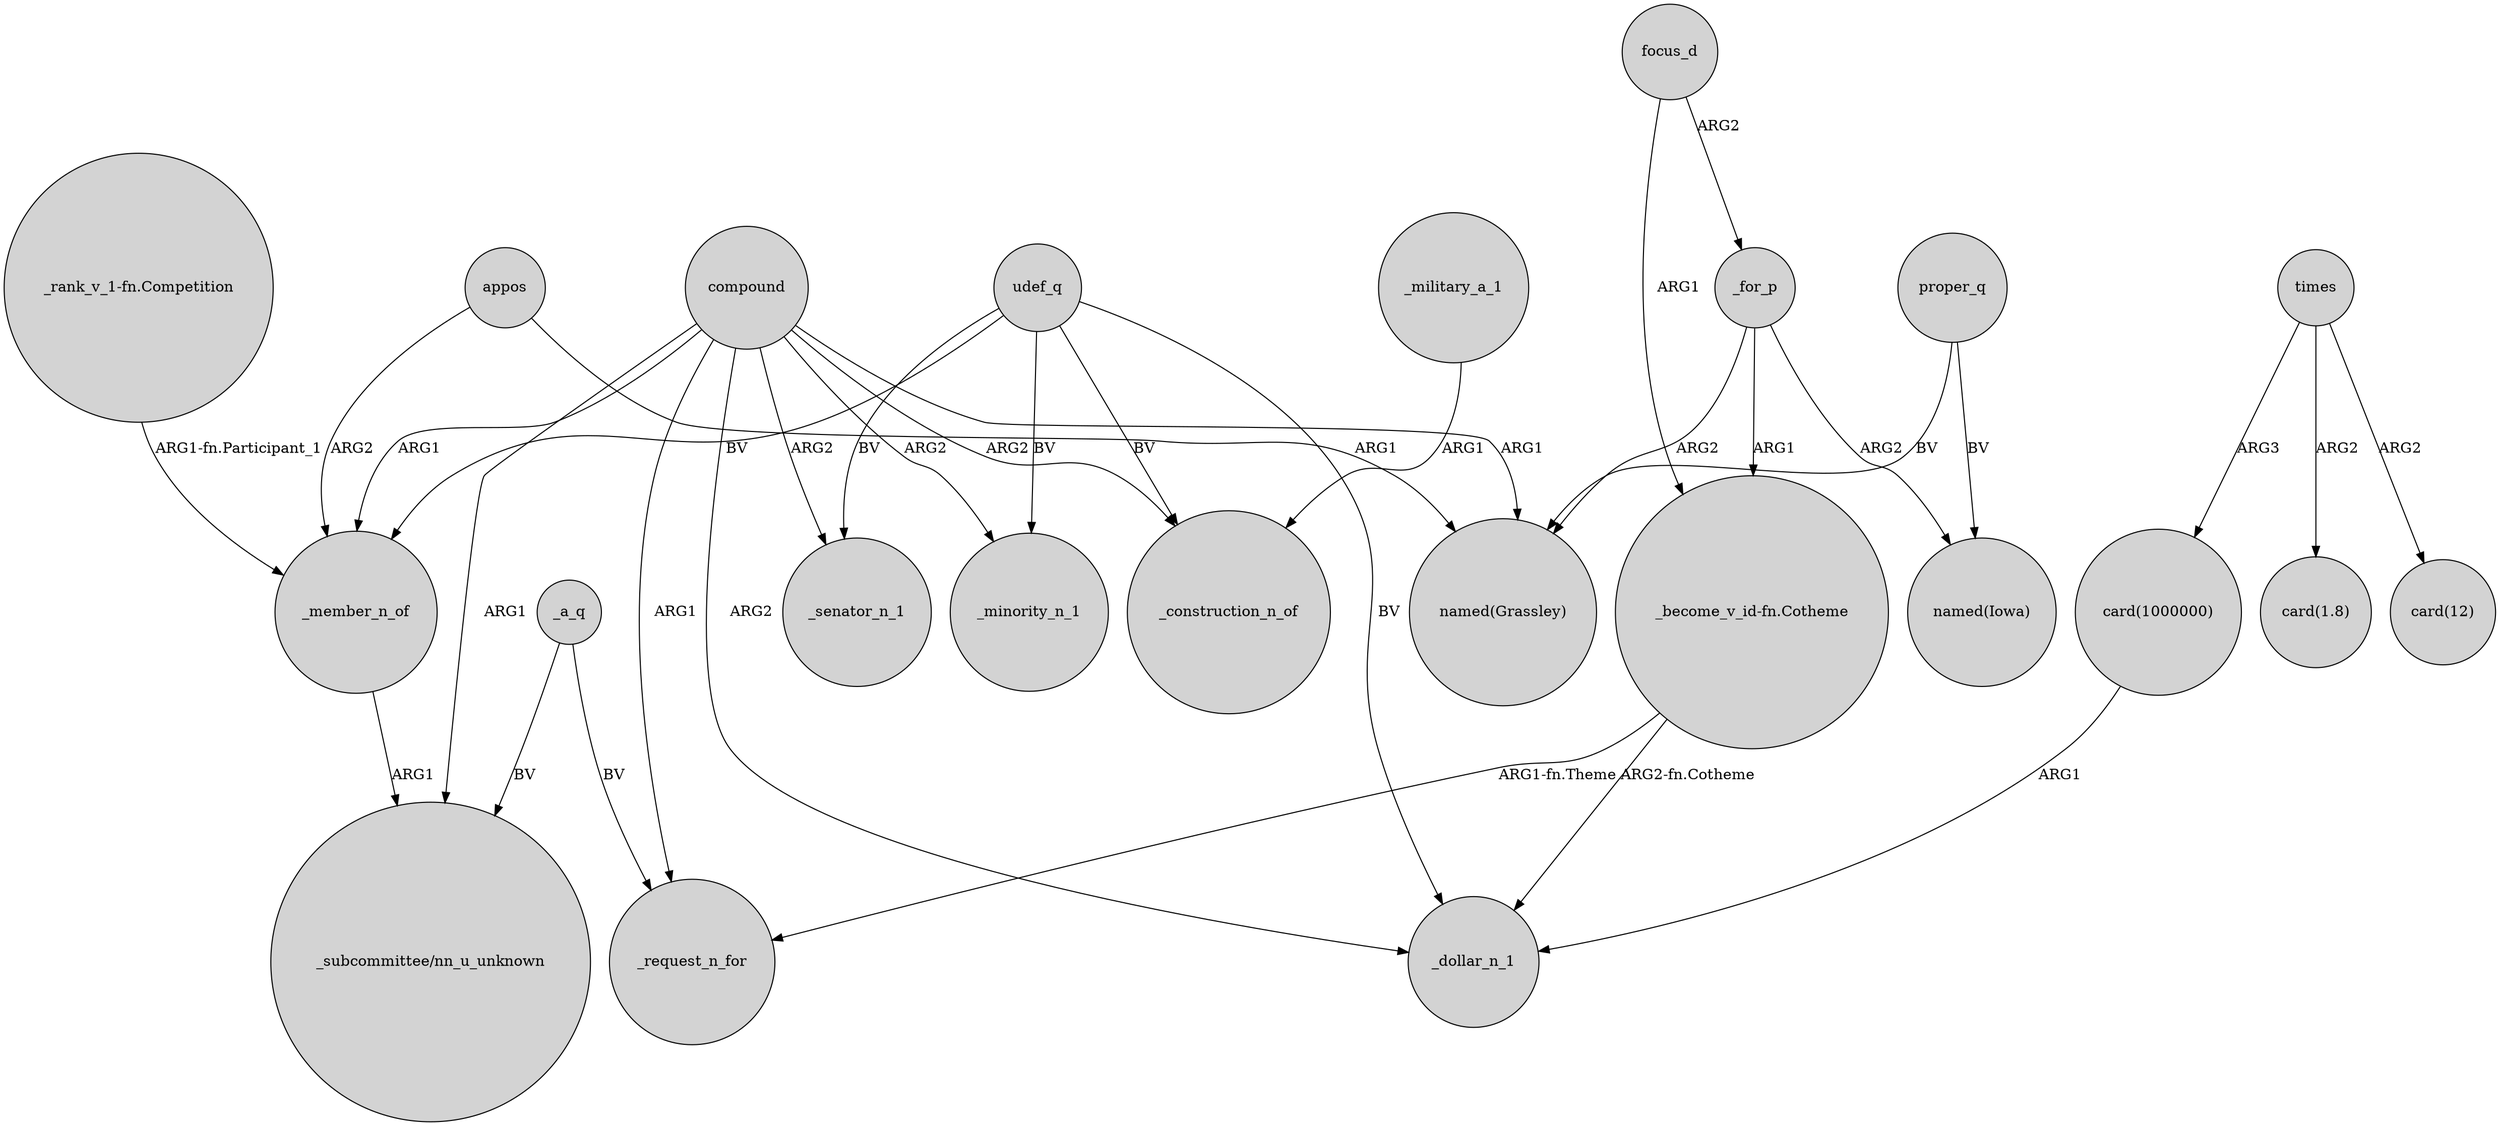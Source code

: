 digraph {
	node [shape=circle style=filled]
	_member_n_of -> "_subcommittee/nn_u_unknown" [label=ARG1]
	"_become_v_id-fn.Cotheme" -> _dollar_n_1 [label="ARG2-fn.Cotheme"]
	"_become_v_id-fn.Cotheme" -> _request_n_for [label="ARG1-fn.Theme"]
	compound -> _minority_n_1 [label=ARG2]
	_for_p -> "_become_v_id-fn.Cotheme" [label=ARG1]
	udef_q -> _member_n_of [label=BV]
	udef_q -> _minority_n_1 [label=BV]
	appos -> _member_n_of [label=ARG2]
	times -> "card(1000000)" [label=ARG3]
	_for_p -> "named(Grassley)" [label=ARG2]
	compound -> _dollar_n_1 [label=ARG2]
	focus_d -> "_become_v_id-fn.Cotheme" [label=ARG1]
	compound -> "_subcommittee/nn_u_unknown" [label=ARG1]
	udef_q -> _senator_n_1 [label=BV]
	compound -> _senator_n_1 [label=ARG2]
	times -> "card(12)" [label=ARG2]
	udef_q -> _dollar_n_1 [label=BV]
	compound -> _member_n_of [label=ARG1]
	_a_q -> "_subcommittee/nn_u_unknown" [label=BV]
	"card(1000000)" -> _dollar_n_1 [label=ARG1]
	times -> "card(1.8)" [label=ARG2]
	"_rank_v_1-fn.Competition" -> _member_n_of [label="ARG1-fn.Participant_1"]
	_military_a_1 -> _construction_n_of [label=ARG1]
	_for_p -> "named(Iowa)" [label=ARG2]
	appos -> "named(Grassley)" [label=ARG1]
	proper_q -> "named(Grassley)" [label=BV]
	compound -> _request_n_for [label=ARG1]
	udef_q -> _construction_n_of [label=BV]
	focus_d -> _for_p [label=ARG2]
	compound -> "named(Grassley)" [label=ARG1]
	_a_q -> _request_n_for [label=BV]
	proper_q -> "named(Iowa)" [label=BV]
	compound -> _construction_n_of [label=ARG2]
}

